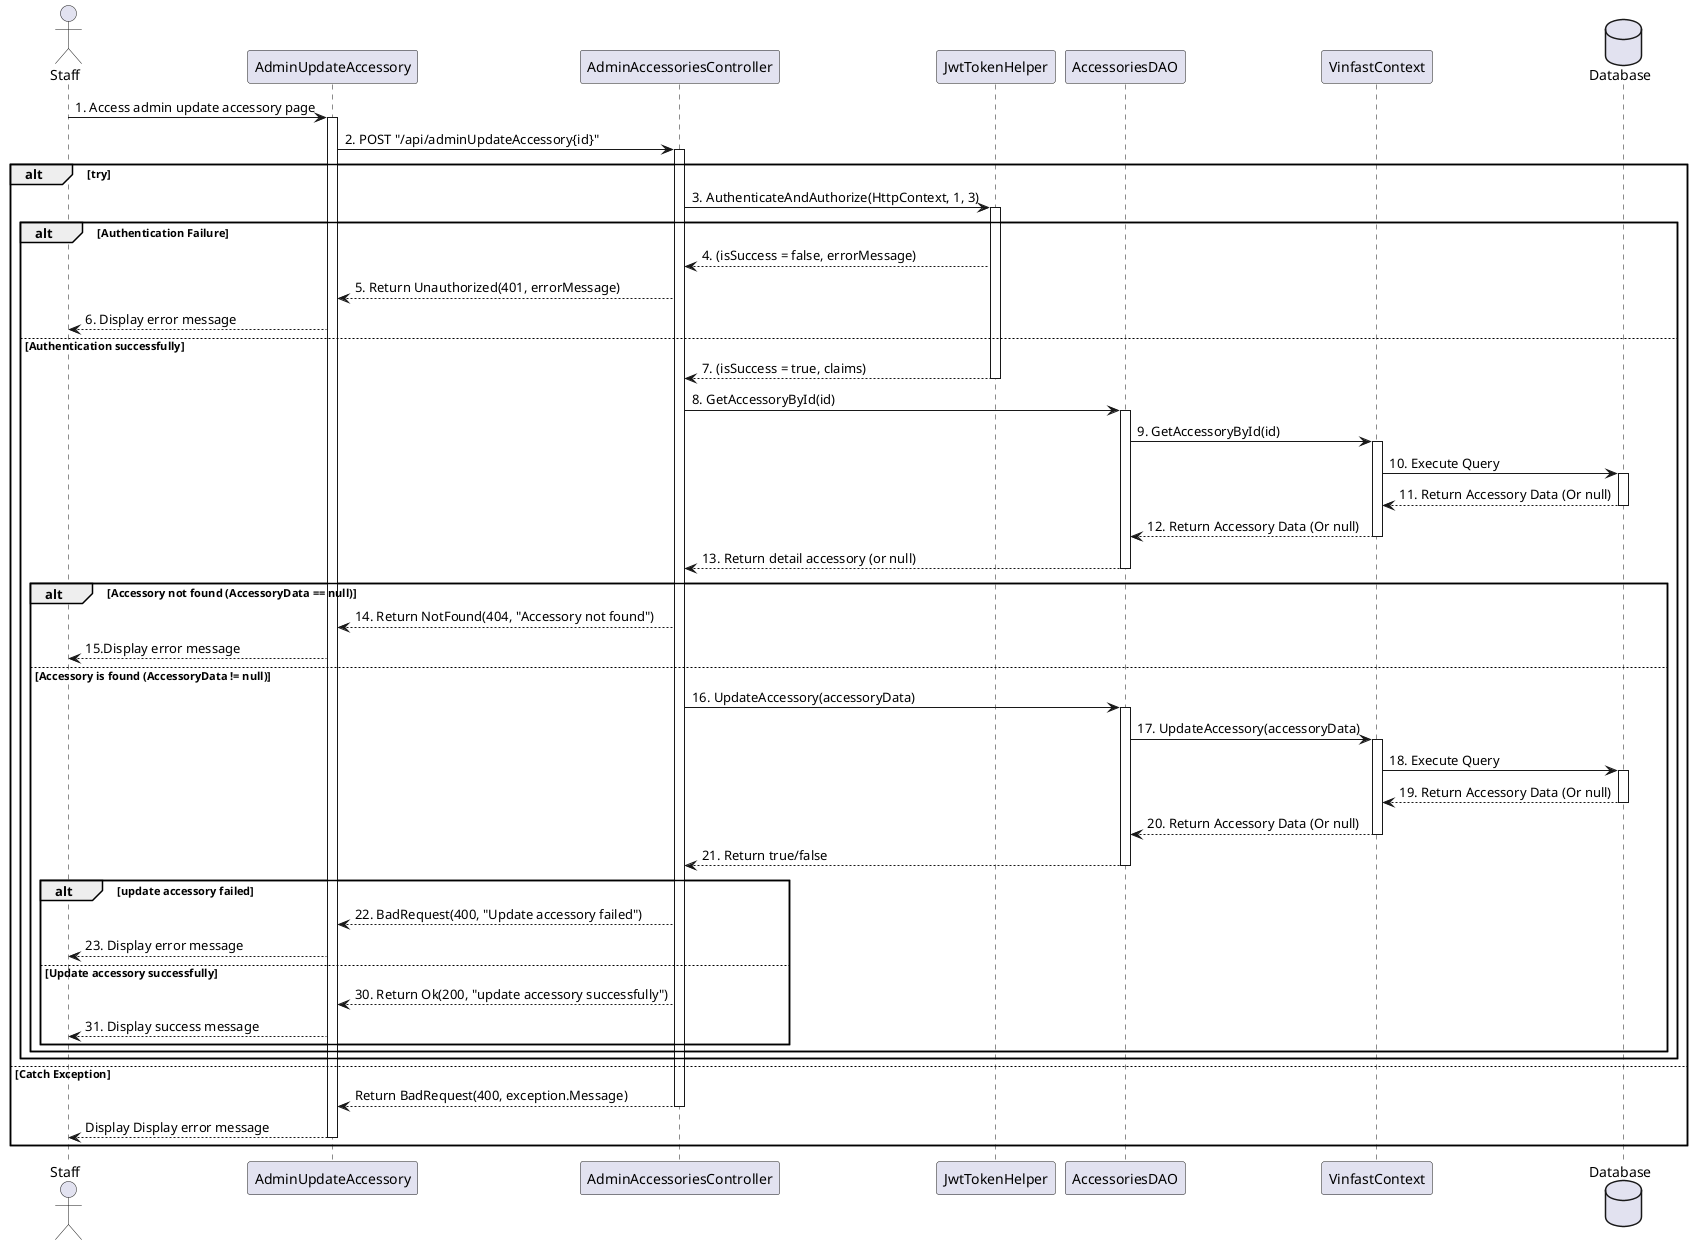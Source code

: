 @startuml
actor Staff
participant AdminUpdateAccessory
participant AdminAccessoriesController
participant JwtTokenHelper
participant AccessoriesDAO
participant VinfastContext
database Database


Staff -> AdminUpdateAccessory: 1. Access admin update accessory page
activate AdminUpdateAccessory

AdminUpdateAccessory -> AdminAccessoriesController: 2. POST "/api/adminUpdateAccessory{id}"
alt try
    activate AdminAccessoriesController
    AdminAccessoriesController -> JwtTokenHelper: 3. AuthenticateAndAuthorize(HttpContext, 1, 3)
    alt Authentication Failure
        activate JwtTokenHelper
        JwtTokenHelper --> AdminAccessoriesController: 4. (isSuccess = false, errorMessage)
        AdminAccessoriesController --> AdminUpdateAccessory: 5. Return Unauthorized(401, errorMessage)
        AdminUpdateAccessory --> Staff: 6. Display error message
        
    else Authentication successfully
        JwtTokenHelper --> AdminAccessoriesController: 7. (isSuccess = true, claims)
        deactivate JwtTokenHelper
        ' complete check authentication
        AdminAccessoriesController -> AccessoriesDAO: 8. GetAccessoryById(id)
        activate AccessoriesDAO
        
        AccessoriesDAO -> VinfastContext: 9. GetAccessoryById(id)
        activate VinfastContext
        
        VinfastContext -> Database: 10. Execute Query
        activate Database
        Database --> VinfastContext: 11. Return Accessory Data (Or null)
        deactivate Database
        
        VinfastContext --> AccessoriesDAO: 12. Return Accessory Data (Or null)
        deactivate VinfastContext
        AccessoriesDAO --> AdminAccessoriesController: 13. Return detail accessory (or null)
        deactivate AccessoriesDAO

        alt Accessory not found (AccessoryData == null)
            AdminAccessoriesController --> AdminUpdateAccessory: 14. Return NotFound(404, "Accessory not found")
            AdminUpdateAccessory --> Staff: 15.Display error message
        else Accessory is found (AccessoryData != null)
            AdminAccessoriesController -> AccessoriesDAO: 16. UpdateAccessory(accessoryData)
            Activate AccessoriesDAO
            AccessoriesDAO -> VinfastContext: 17. UpdateAccessory(accessoryData)
            activate VinfastContext
            VinfastContext -> Database: 18. Execute Query
            activate Database
            Database --> VinfastContext: 19. Return Accessory Data (Or null)
            deactivate Database
            VinfastContext --> AccessoriesDAO: 20. Return Accessory Data (Or null)
            deactivate VinfastContext
            AccessoriesDAO --> AdminAccessoriesController: 21. Return true/false
            deactivate AccessoriesDAO
            alt update accessory failed 
                AdminAccessoriesController --> AdminUpdateAccessory: 22. BadRequest(400, "Update accessory failed")
                AdminUpdateAccessory --> Staff: 23. Display error message
            else Update accessory successfully
                
                AdminAccessoriesController --> AdminUpdateAccessory: 30. Return Ok(200, "update accessory successfully")
                AdminUpdateAccessory --> Staff: 31. Display success message
            end
        end
    end
else Catch Exception
    AdminAccessoriesController --> AdminUpdateAccessory: Return BadRequest(400, exception.Message)
    deactivate AdminAccessoriesController
    AdminUpdateAccessory --> Staff: Display Display error message
deactivate AdminUpdateAccessory
end




@enduml